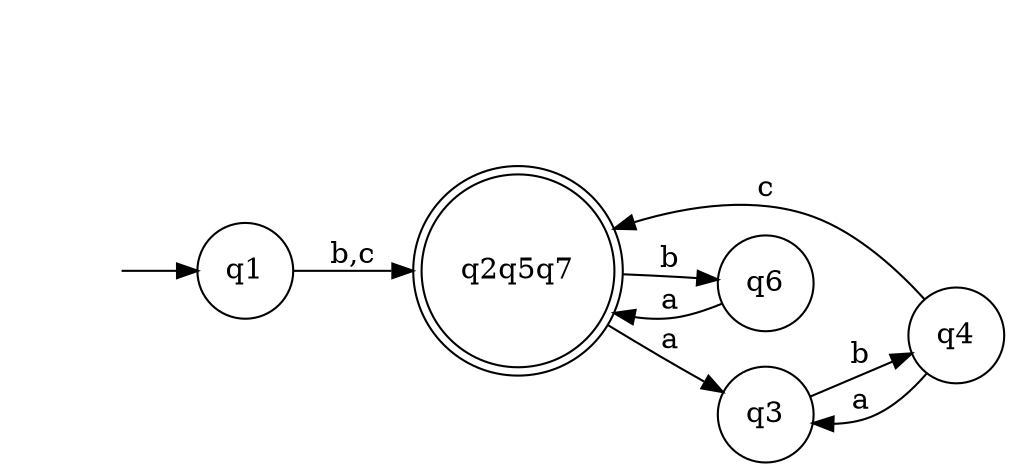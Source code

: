 digraph finite_state_machine {
    rankdir=LR;

    node [shape = circle];  q1, q4, q6;
    node [shape = circle];  q3;
    node [shape = doublecircle];  q2q5q7;


    "" [shape = none];
    " " [shape = none];
    "  " [shape = none];
    "" -> q1;

    // q1 -> q2 [label = "b,c"];
    // q2 -> q3 [label = "a"];
    // q2 -> q6 [label = "b"];
    // q3 -> q4 [label = "b"];
    // q4 -> q3 [label = "a"];
    // q4 -> q5 [label = "c"];
    // q5 -> q3 [label = "a"];
    // q5 -> q6 [label = "b"];
    // q6 -> q7 [label = "a"];
    // q7 -> q6 [label = "b"];
    // q7 -> q3 [label = "a"];
    q1 -> q2q5q7 [label = "b,c"];
    q2q5q7 -> q3 [label = "a"];
    q2q5q7 -> q6 [label = "b"];
    q3 -> q4 [label = "b"];
    q4 -> q3 [label = "a"];
    q4 -> q2q5q7 [label = "c"];
    //q2q5q7 -> q3 [label = "a"];
    //q2q5q7 -> q6 [label = "b"];
    q6 -> q2q5q7 [label = "a"];
    //q2q5q7 -> q6 [label = "b"];
    //q2q5q7 -> q3 [label = "a"];
    

}